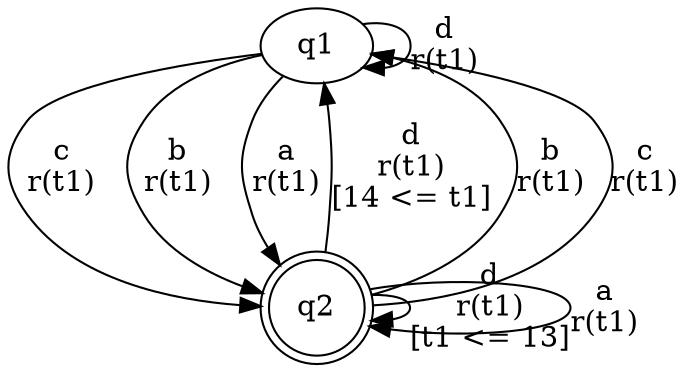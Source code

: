 digraph L {
	qq1[label=q1]
	qq2[label=q2 shape=doublecircle]
	qq1 -> qq2[label="c\nr(t1)\n"]
	qq2 -> qq1[label="d\nr(t1)\n[14 <= t1]"]
	qq2 -> qq2[label="d\nr(t1)\n[t1 <= 13]"]
	qq2 -> qq2[label="a\nr(t1)\n"]
	qq2 -> qq1[label="b\nr(t1)\n"]
	qq2 -> qq1[label="c\nr(t1)\n"]
	qq1 -> qq2[label="b\nr(t1)\n"]
	qq1 -> qq1[label="d\nr(t1)\n"]
	qq1 -> qq2[label="a\nr(t1)\n"]
}
